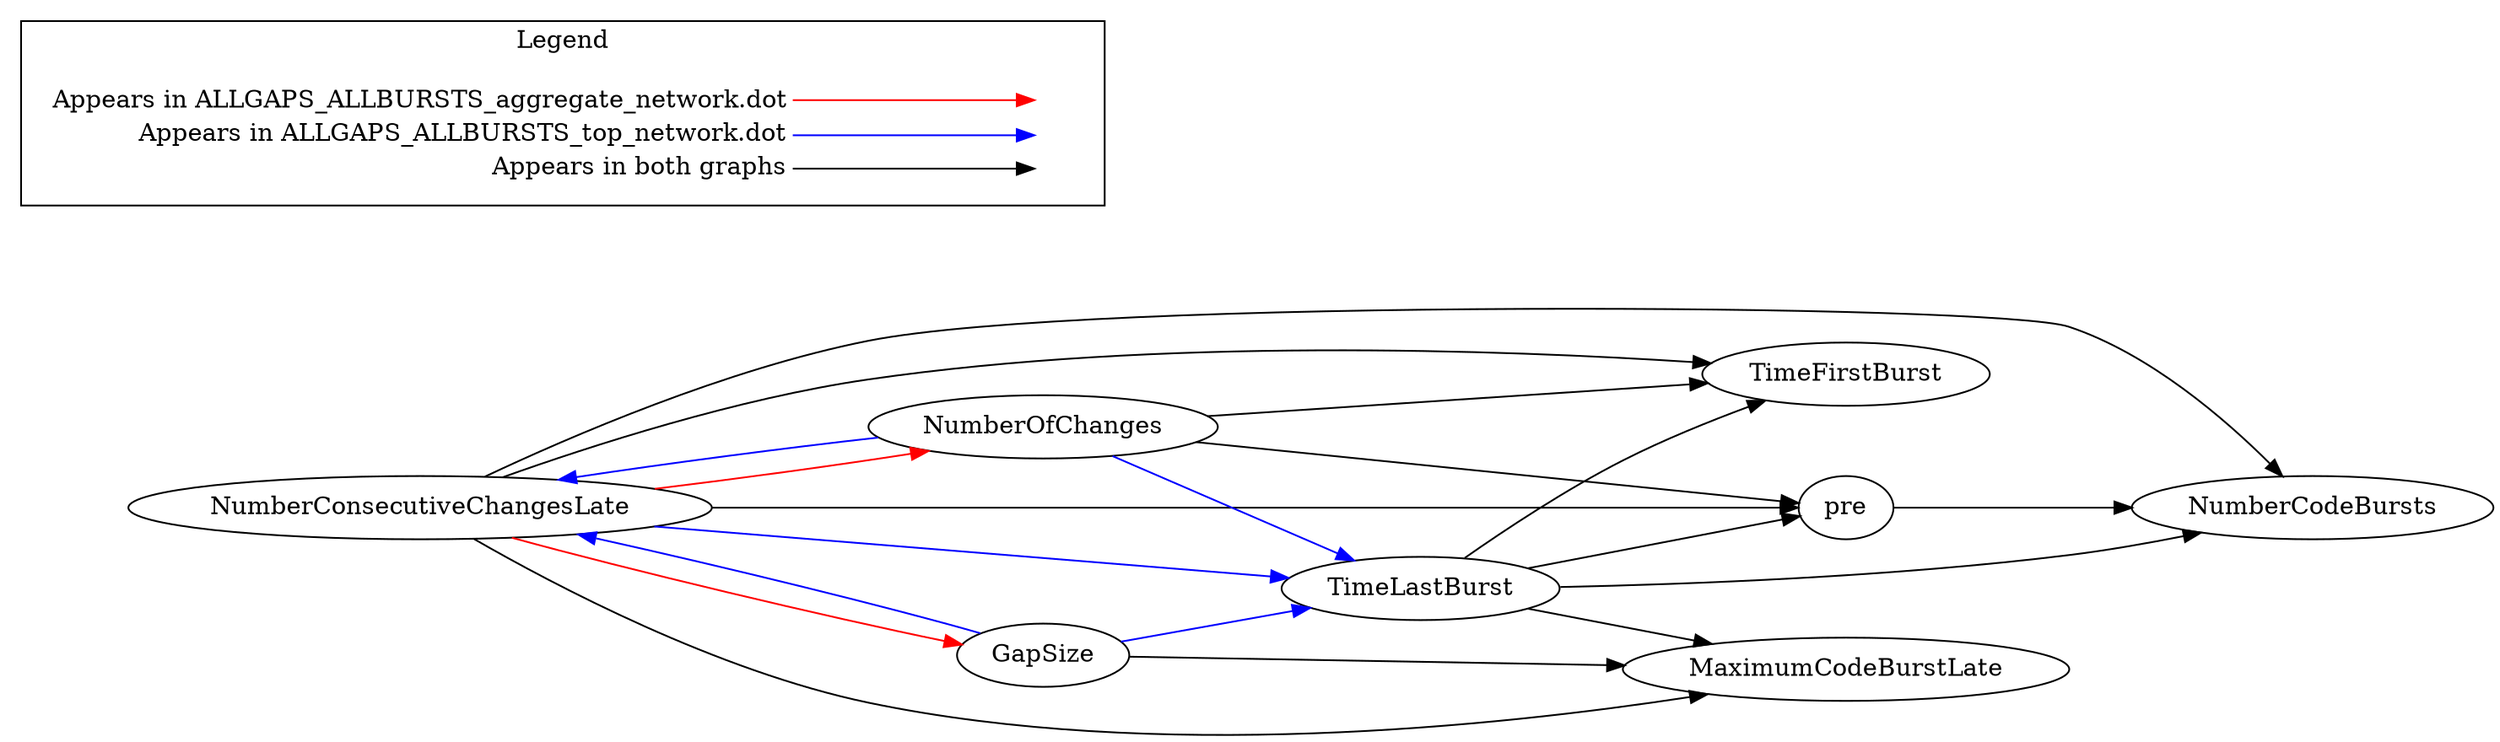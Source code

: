 digraph {
NumberConsecutiveChangesLate -> GapSize[color="red"];
NumberConsecutiveChangesLate -> NumberOfChanges[color="red"];
NumberConsecutiveChangesLate -> pre[color="black"];
NumberConsecutiveChangesLate -> NumberCodeBursts[color="black"];
pre -> NumberCodeBursts[color="black"];
TimeLastBurst -> TimeFirstBurst[color="black"];
TimeLastBurst -> NumberCodeBursts[color="black"];
NumberOfChanges -> pre[color="black"];
NumberConsecutiveChangesLate -> TimeFirstBurst[color="black"];
TimeLastBurst -> pre[color="black"];
NumberOfChanges -> TimeFirstBurst[color="black"];
NumberConsecutiveChangesLate -> MaximumCodeBurstLate[color="black"];
GapSize -> MaximumCodeBurstLate[color="black"];
TimeLastBurst -> MaximumCodeBurstLate[color="black"];
NumberConsecutiveChangesLate -> TimeLastBurst[color="blue"];
GapSize -> NumberConsecutiveChangesLate[color="blue"];
GapSize -> TimeLastBurst[color="blue"];
NumberOfChanges -> NumberConsecutiveChangesLate[color="blue"];
NumberOfChanges -> TimeLastBurst[color="blue"];

  rankdir=LR
  node [shape=plaintext]
  subgraph cluster_01 { 
    label = "Legend";
    key [label=<<table border="0" cellpadding="2" cellspacing="0" cellborder="0">
      <tr><td align="right" port="i1">Appears in ALLGAPS_ALLBURSTS_aggregate_network.dot</td></tr>
      <tr><td align="right" port="i2">Appears in ALLGAPS_ALLBURSTS_top_network.dot</td></tr>
      <tr><td align="right" port="i3">Appears in both graphs</td></tr>
      </table>>]
    key2 [label=<<table border="0" cellpadding="2" cellspacing="0" cellborder="0">
      <tr><td port="i1">&nbsp;</td></tr>
      <tr><td port="i2">&nbsp;</td></tr>
      <tr><td port="i3">&nbsp;</td></tr>
      </table>>]
    key:i1:e -> key2:i1:w [color=red]
    key:i2:e -> key2:i2:w [color=blue]
    key:i3:e -> key2:i3:w [color=black]
  }
}